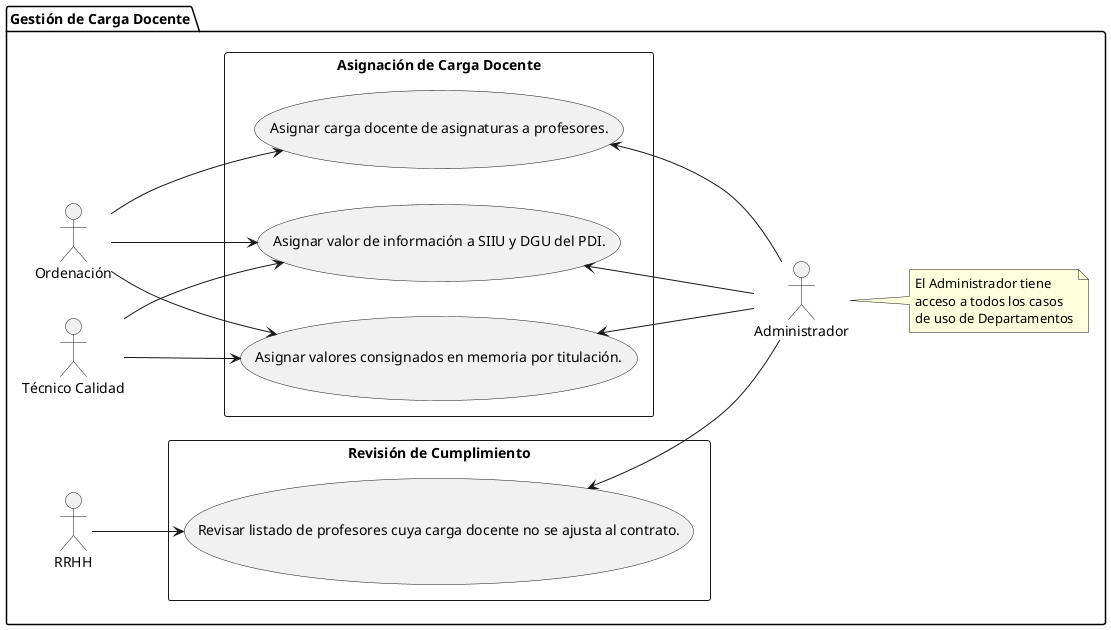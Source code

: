 @startuml
left to right direction
package "Gestión de Carga Docente" {
  
  actor "Ordenación" as Ordenacion
  actor "Técnico Calidad" as TecnicoCalidad
  actor "RRHH" as RRHH
  actor "Administrador" as Admin
  
  rectangle "Asignación de Carga Docente" {
    usecase "Asignar carga docente de asignaturas a profesores." as CU1
    usecase "Asignar valores consignados en memoria por titulación." as CU2
    usecase "Asignar valor de información a SIIU y DGU del PDI." as CU3
  }

  rectangle "Revisión de Cumplimiento" {
    usecase "Revisar listado de profesores cuya carga docente no se ajusta al contrato." as CU4
  }

  Ordenacion --> CU1
  Ordenacion --> CU2
  Ordenacion --> CU3

  TecnicoCalidad --> CU2
  TecnicoCalidad --> CU3

  RRHH --> CU4

  CU1 <-- Admin 
  CU2 <-- Admin 
  CU3 <-- Admin 
  CU4 <-- Admin 

  note right of Admin
    El Administrador tiene
    acceso a todos los casos
    de uso de Departamentos
  end note
}
@enduml
